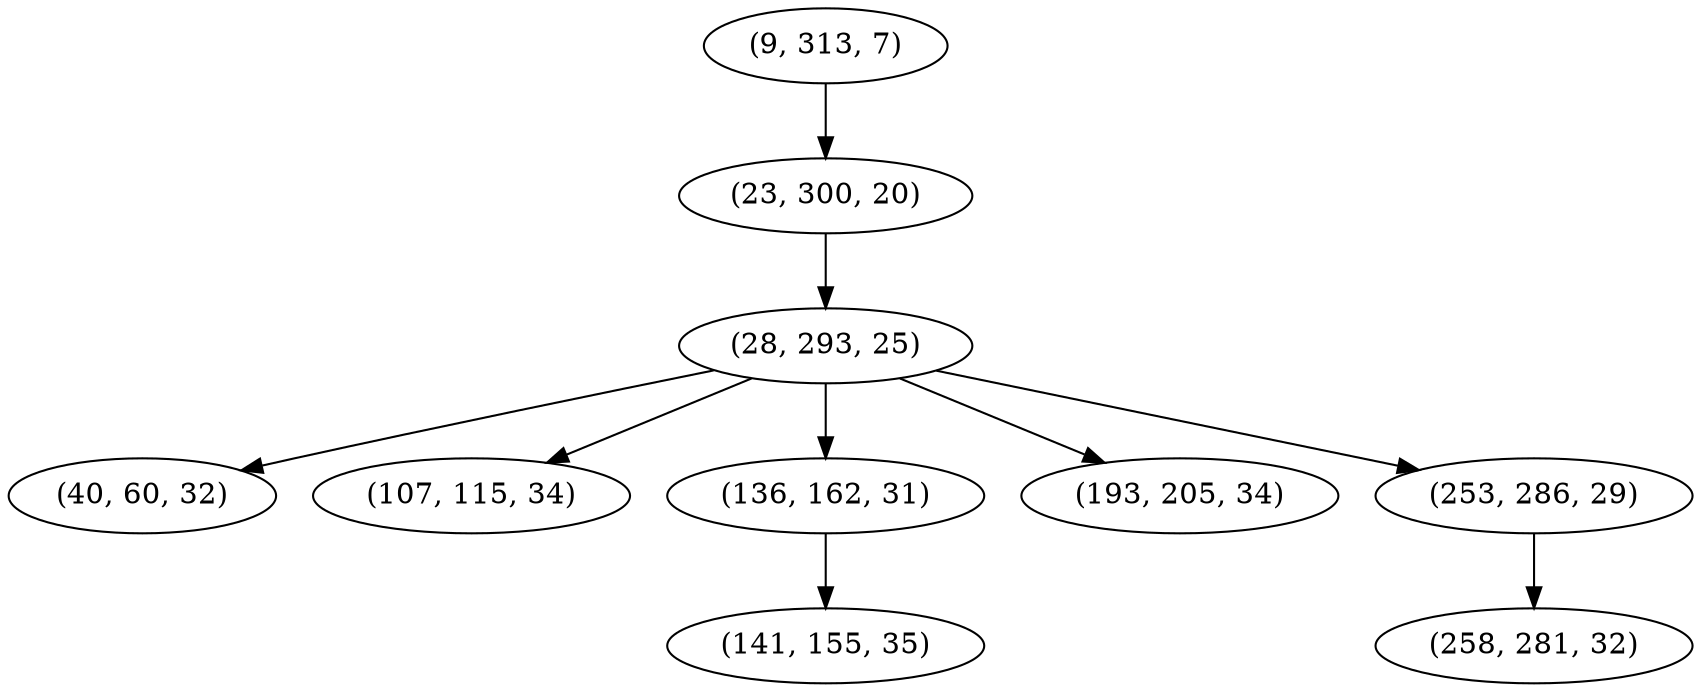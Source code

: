 digraph tree {
    "(9, 313, 7)";
    "(23, 300, 20)";
    "(28, 293, 25)";
    "(40, 60, 32)";
    "(107, 115, 34)";
    "(136, 162, 31)";
    "(141, 155, 35)";
    "(193, 205, 34)";
    "(253, 286, 29)";
    "(258, 281, 32)";
    "(9, 313, 7)" -> "(23, 300, 20)";
    "(23, 300, 20)" -> "(28, 293, 25)";
    "(28, 293, 25)" -> "(40, 60, 32)";
    "(28, 293, 25)" -> "(107, 115, 34)";
    "(28, 293, 25)" -> "(136, 162, 31)";
    "(28, 293, 25)" -> "(193, 205, 34)";
    "(28, 293, 25)" -> "(253, 286, 29)";
    "(136, 162, 31)" -> "(141, 155, 35)";
    "(253, 286, 29)" -> "(258, 281, 32)";
}
